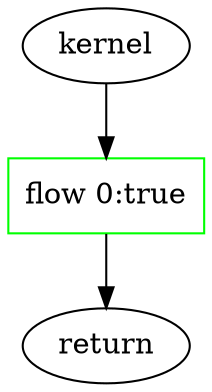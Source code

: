 digraph kernel{
kernel;
"kernel" -> "Flow_0_0";
Flow_0_0 [label="flow 0:true" color=green shape = rectangle];
"Flow_0_0" -> "return";
}
